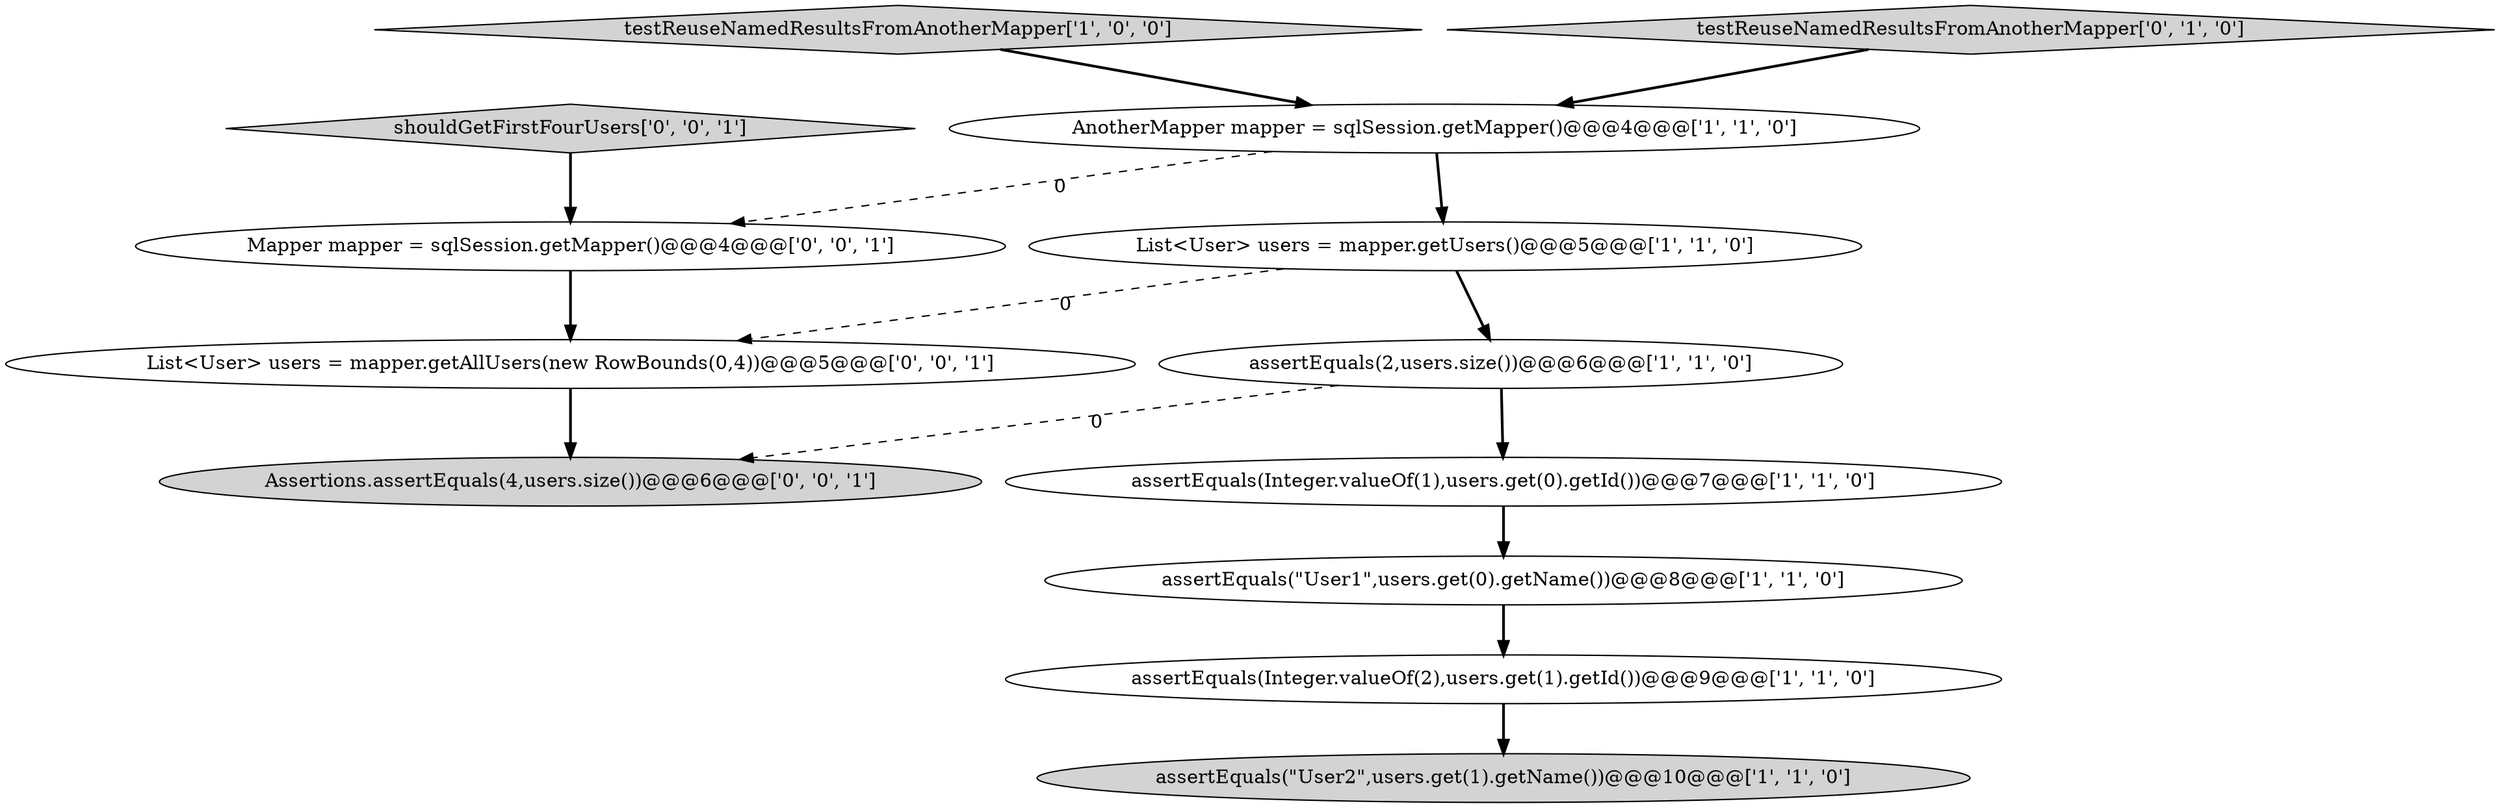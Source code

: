 digraph {
7 [style = filled, label = "assertEquals(2,users.size())@@@6@@@['1', '1', '0']", fillcolor = white, shape = ellipse image = "AAA0AAABBB1BBB"];
12 [style = filled, label = "List<User> users = mapper.getAllUsers(new RowBounds(0,4))@@@5@@@['0', '0', '1']", fillcolor = white, shape = ellipse image = "AAA0AAABBB3BBB"];
3 [style = filled, label = "List<User> users = mapper.getUsers()@@@5@@@['1', '1', '0']", fillcolor = white, shape = ellipse image = "AAA0AAABBB1BBB"];
1 [style = filled, label = "assertEquals(Integer.valueOf(2),users.get(1).getId())@@@9@@@['1', '1', '0']", fillcolor = white, shape = ellipse image = "AAA0AAABBB1BBB"];
4 [style = filled, label = "testReuseNamedResultsFromAnotherMapper['1', '0', '0']", fillcolor = lightgray, shape = diamond image = "AAA0AAABBB1BBB"];
10 [style = filled, label = "Mapper mapper = sqlSession.getMapper()@@@4@@@['0', '0', '1']", fillcolor = white, shape = ellipse image = "AAA0AAABBB3BBB"];
9 [style = filled, label = "shouldGetFirstFourUsers['0', '0', '1']", fillcolor = lightgray, shape = diamond image = "AAA0AAABBB3BBB"];
11 [style = filled, label = "Assertions.assertEquals(4,users.size())@@@6@@@['0', '0', '1']", fillcolor = lightgray, shape = ellipse image = "AAA0AAABBB3BBB"];
2 [style = filled, label = "assertEquals(\"User1\",users.get(0).getName())@@@8@@@['1', '1', '0']", fillcolor = white, shape = ellipse image = "AAA0AAABBB1BBB"];
0 [style = filled, label = "assertEquals(Integer.valueOf(1),users.get(0).getId())@@@7@@@['1', '1', '0']", fillcolor = white, shape = ellipse image = "AAA0AAABBB1BBB"];
5 [style = filled, label = "AnotherMapper mapper = sqlSession.getMapper()@@@4@@@['1', '1', '0']", fillcolor = white, shape = ellipse image = "AAA0AAABBB1BBB"];
6 [style = filled, label = "assertEquals(\"User2\",users.get(1).getName())@@@10@@@['1', '1', '0']", fillcolor = lightgray, shape = ellipse image = "AAA0AAABBB1BBB"];
8 [style = filled, label = "testReuseNamedResultsFromAnotherMapper['0', '1', '0']", fillcolor = lightgray, shape = diamond image = "AAA0AAABBB2BBB"];
7->11 [style = dashed, label="0"];
5->3 [style = bold, label=""];
7->0 [style = bold, label=""];
1->6 [style = bold, label=""];
3->12 [style = dashed, label="0"];
9->10 [style = bold, label=""];
8->5 [style = bold, label=""];
5->10 [style = dashed, label="0"];
3->7 [style = bold, label=""];
10->12 [style = bold, label=""];
4->5 [style = bold, label=""];
2->1 [style = bold, label=""];
0->2 [style = bold, label=""];
12->11 [style = bold, label=""];
}
